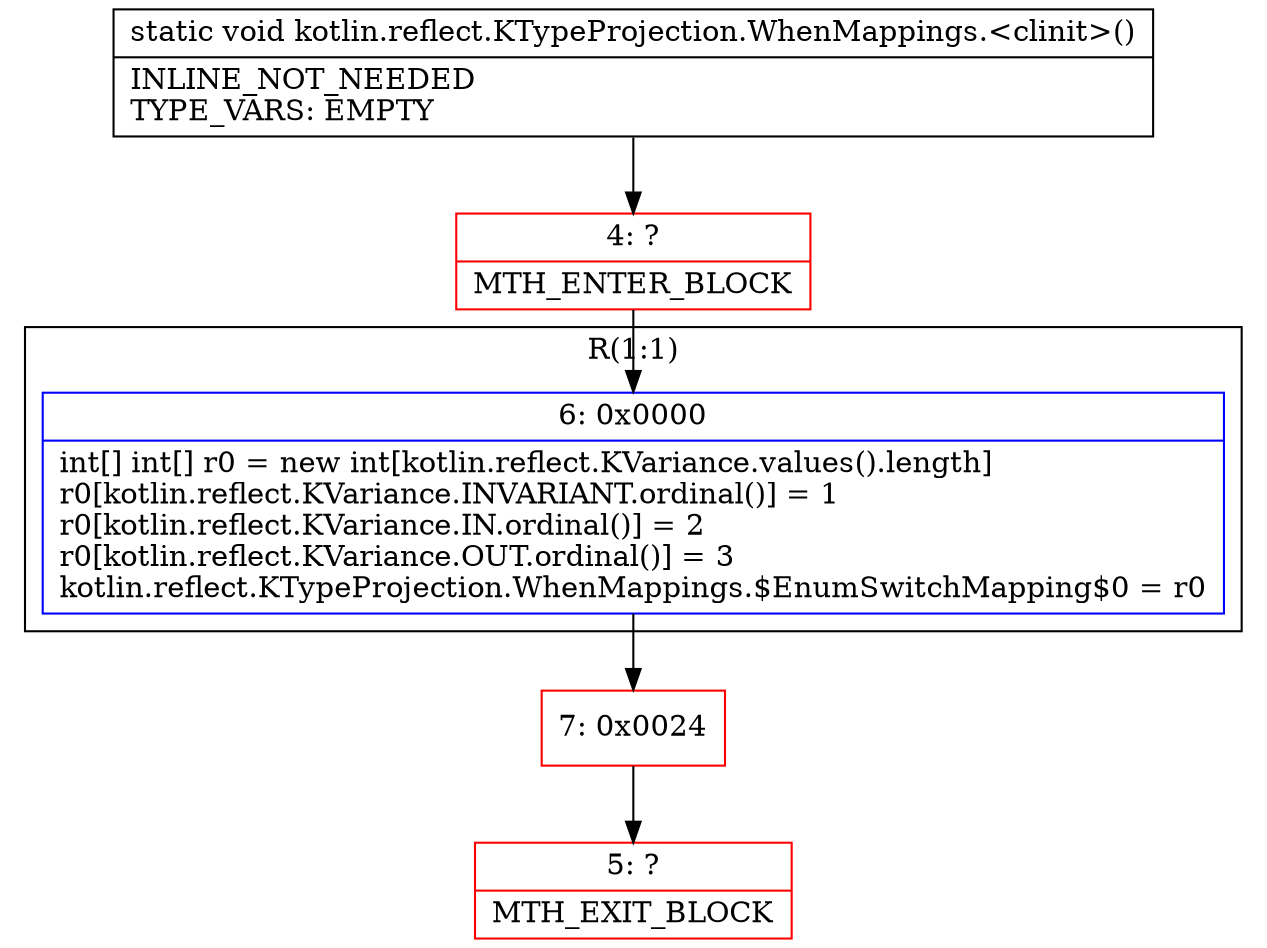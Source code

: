 digraph "CFG forkotlin.reflect.KTypeProjection.WhenMappings.\<clinit\>()V" {
subgraph cluster_Region_828445167 {
label = "R(1:1)";
node [shape=record,color=blue];
Node_6 [shape=record,label="{6\:\ 0x0000|int[] int[] r0 = new int[kotlin.reflect.KVariance.values().length]\lr0[kotlin.reflect.KVariance.INVARIANT.ordinal()] = 1\lr0[kotlin.reflect.KVariance.IN.ordinal()] = 2\lr0[kotlin.reflect.KVariance.OUT.ordinal()] = 3\lkotlin.reflect.KTypeProjection.WhenMappings.$EnumSwitchMapping$0 = r0\l}"];
}
Node_4 [shape=record,color=red,label="{4\:\ ?|MTH_ENTER_BLOCK\l}"];
Node_7 [shape=record,color=red,label="{7\:\ 0x0024}"];
Node_5 [shape=record,color=red,label="{5\:\ ?|MTH_EXIT_BLOCK\l}"];
MethodNode[shape=record,label="{static void kotlin.reflect.KTypeProjection.WhenMappings.\<clinit\>()  | INLINE_NOT_NEEDED\lTYPE_VARS: EMPTY\l}"];
MethodNode -> Node_4;Node_6 -> Node_7;
Node_4 -> Node_6;
Node_7 -> Node_5;
}

